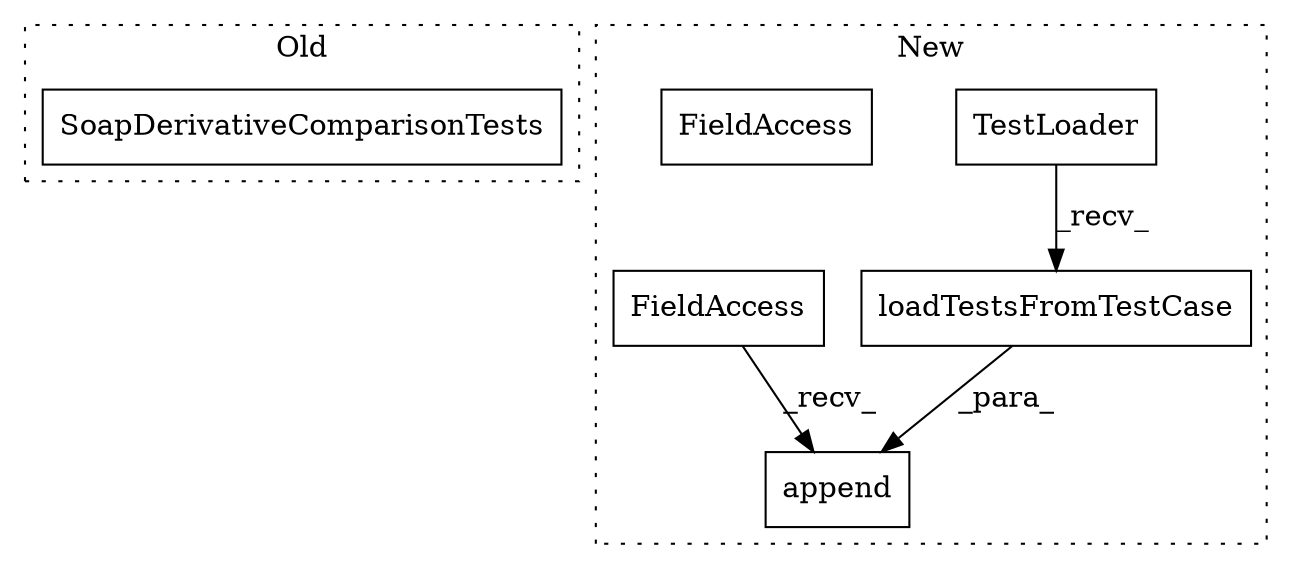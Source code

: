 digraph G {
subgraph cluster0 {
1 [label="SoapDerivativeComparisonTests" a="32" s="15193" l="31" shape="box"];
label = "Old";
style="dotted";
}
subgraph cluster1 {
2 [label="loadTestsFromTestCase" a="32" s="15597,15638" l="22,1" shape="box"];
3 [label="TestLoader" a="32" s="15584" l="12" shape="box"];
4 [label="append" a="32" s="15568,15639" l="7,1" shape="box"];
5 [label="FieldAccess" a="22" s="15561" l="6" shape="box"];
6 [label="FieldAccess" a="22" s="15561" l="6" shape="box"];
label = "New";
style="dotted";
}
2 -> 4 [label="_para_"];
3 -> 2 [label="_recv_"];
6 -> 4 [label="_recv_"];
}